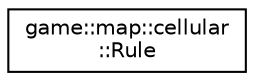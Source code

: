 digraph "Graphical Class Hierarchy"
{
 // LATEX_PDF_SIZE
  edge [fontname="Helvetica",fontsize="10",labelfontname="Helvetica",labelfontsize="10"];
  node [fontname="Helvetica",fontsize="10",shape=record];
  rankdir="LR";
  Node0 [label="game::map::cellular\l::Rule",height=0.2,width=0.4,color="black", fillcolor="white", style="filled",URL="$classgame_1_1map_1_1cellular_1_1_rule.html",tooltip="Cellular automata rule, representing of form B[0-9]+/S[0-9]+ Where B stands for Birth,..."];
}
